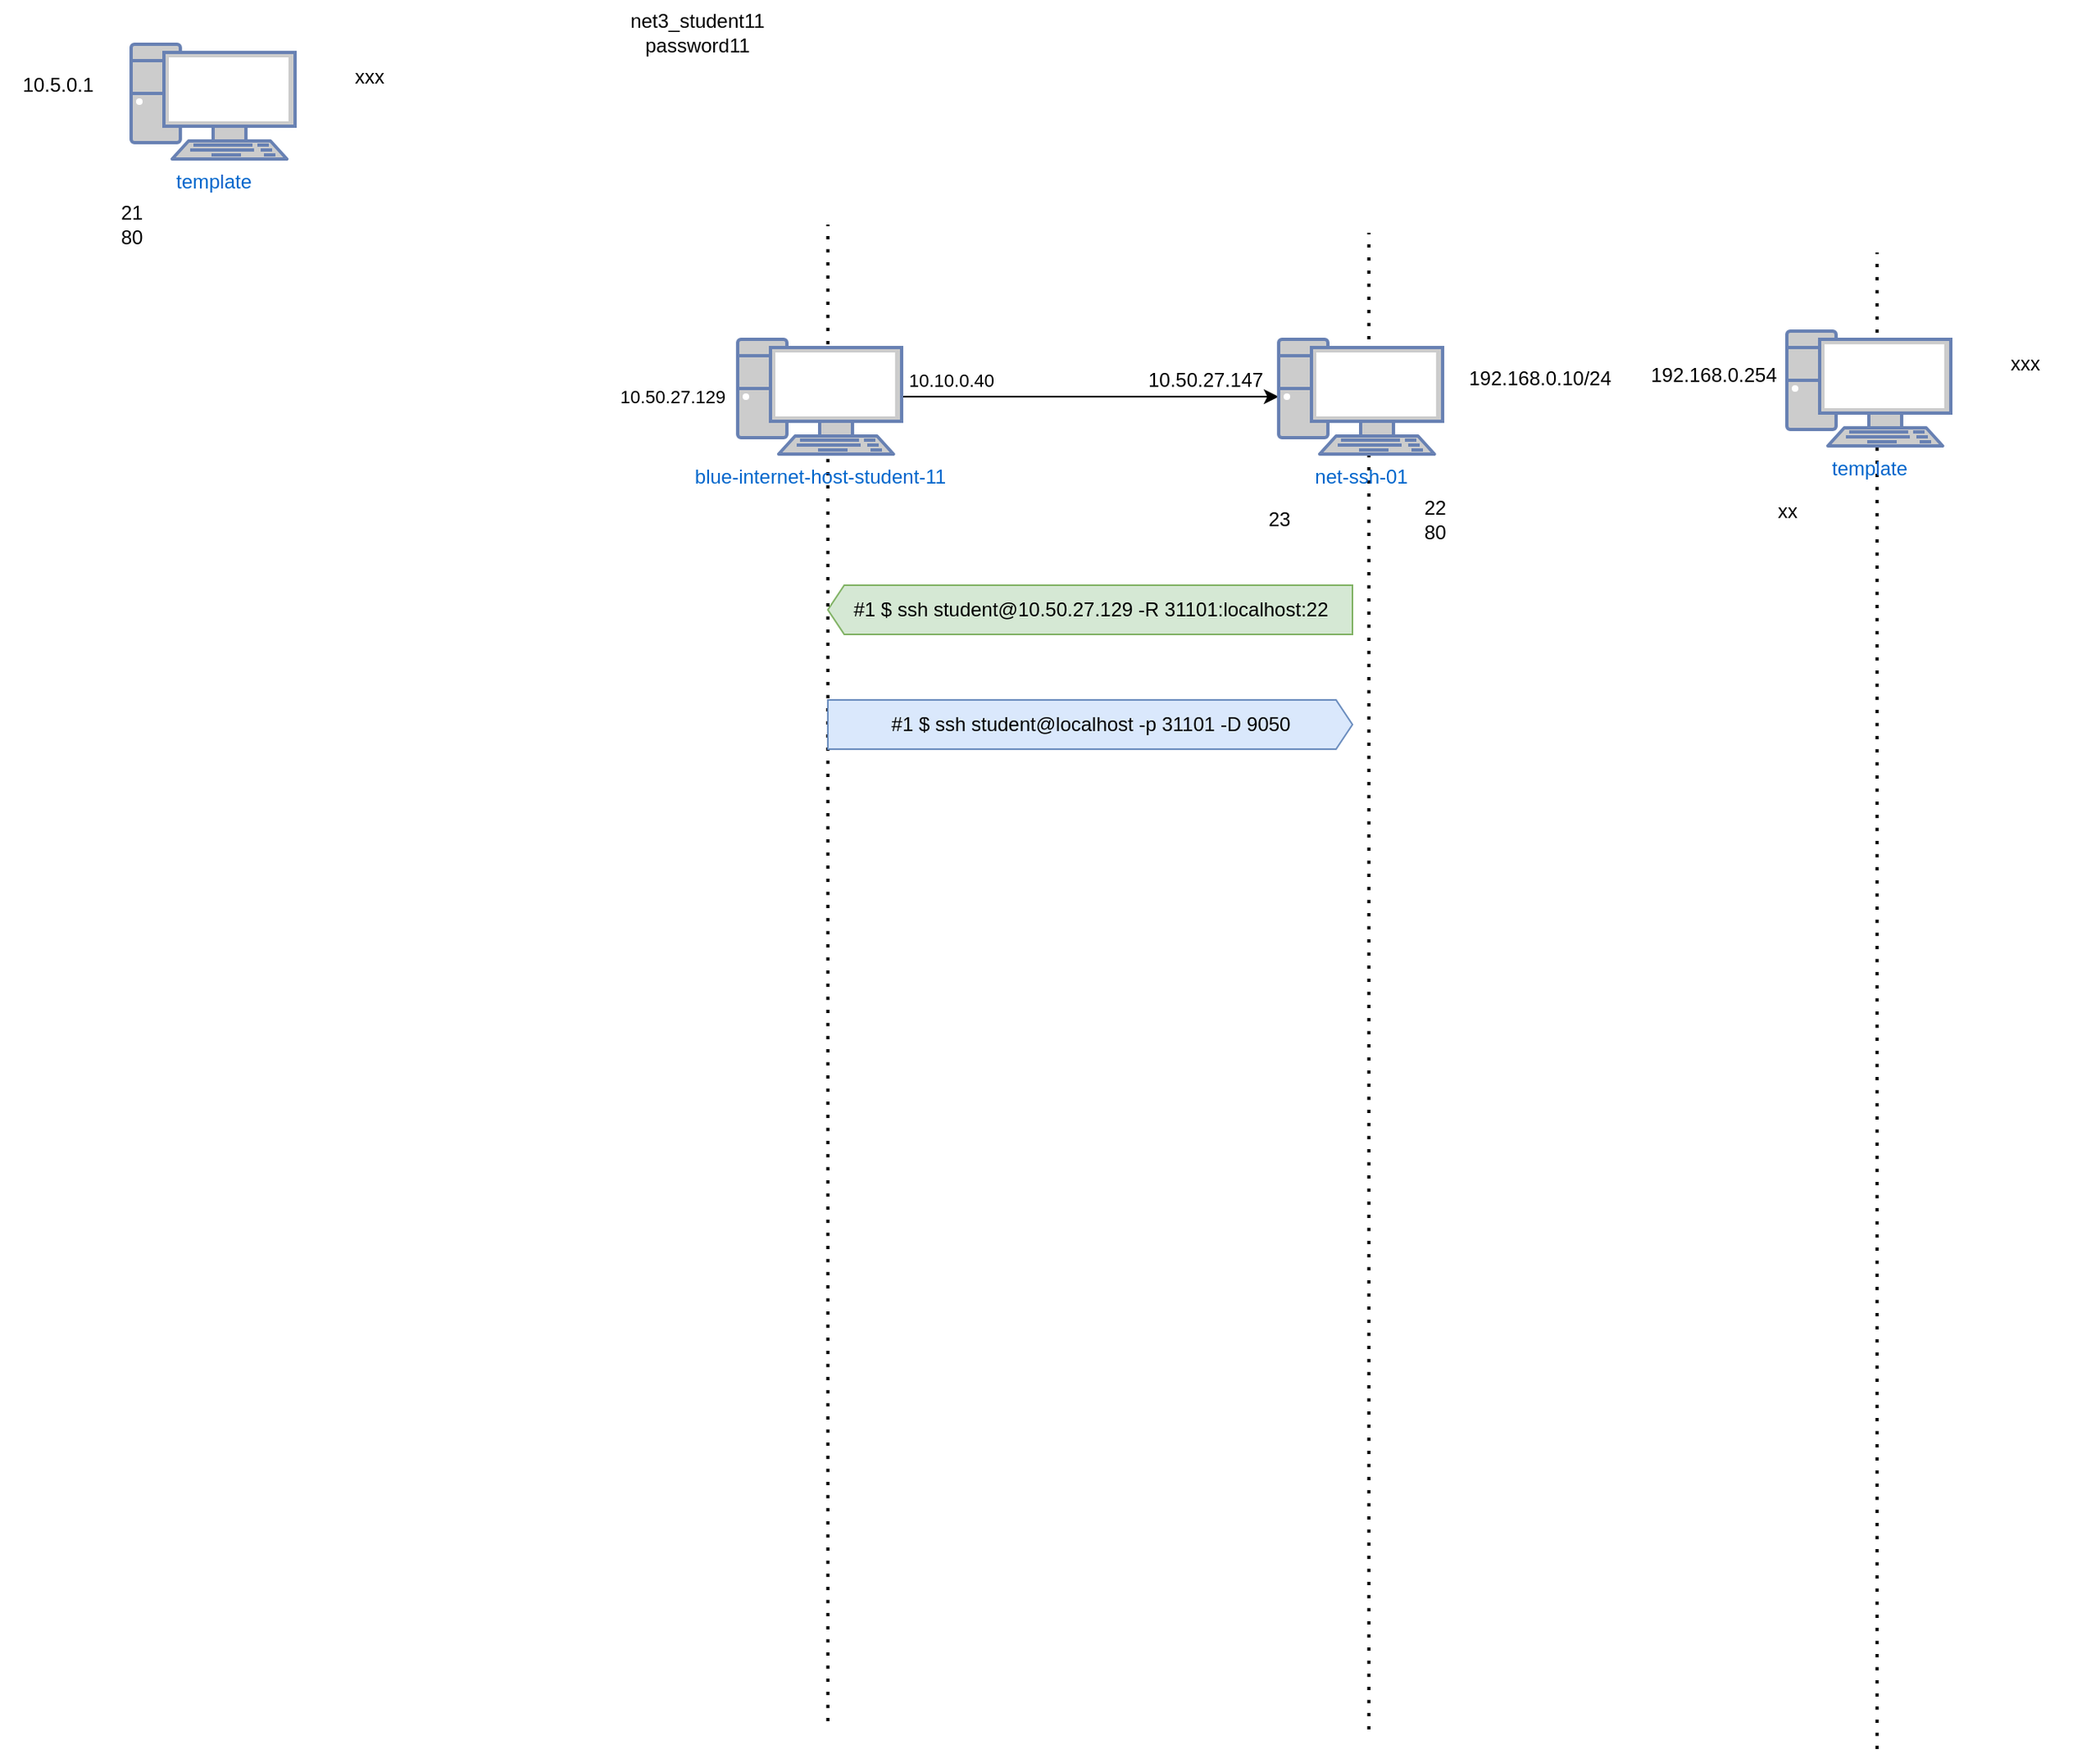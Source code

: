 <mxfile version="24.5.4" type="github">
  <diagram name="Page-1" id="zpEDcPM47LasXTqfTNNl">
    <mxGraphModel dx="2284" dy="778" grid="1" gridSize="10" guides="1" tooltips="1" connect="1" arrows="1" fold="1" page="1" pageScale="1" pageWidth="850" pageHeight="1100" math="0" shadow="0">
      <root>
        <mxCell id="0" />
        <mxCell id="1" parent="0" />
        <mxCell id="rSlo7GayfreuNFQ6bTWU-41" value="" style="endArrow=none;dashed=1;html=1;dashPattern=1 3;strokeWidth=2;rounded=0;" edge="1" parent="1">
          <mxGeometry width="50" height="50" relative="1" as="geometry">
            <mxPoint x="790" y="1100" as="sourcePoint" />
            <mxPoint x="790" y="187" as="targetPoint" />
          </mxGeometry>
        </mxCell>
        <mxCell id="rSlo7GayfreuNFQ6bTWU-40" value="" style="endArrow=none;dashed=1;html=1;dashPattern=1 3;strokeWidth=2;rounded=0;" edge="1" parent="1">
          <mxGeometry width="50" height="50" relative="1" as="geometry">
            <mxPoint x="480" y="1088" as="sourcePoint" />
            <mxPoint x="480" y="175" as="targetPoint" />
          </mxGeometry>
        </mxCell>
        <mxCell id="rSlo7GayfreuNFQ6bTWU-39" value="" style="endArrow=none;dashed=1;html=1;dashPattern=1 3;strokeWidth=2;rounded=0;" edge="1" parent="1">
          <mxGeometry width="50" height="50" relative="1" as="geometry">
            <mxPoint x="150" y="1083" as="sourcePoint" />
            <mxPoint x="150" y="170" as="targetPoint" />
          </mxGeometry>
        </mxCell>
        <mxCell id="rSlo7GayfreuNFQ6bTWU-2" value="10.50.27.129" style="edgeLabel;html=1;align=center;verticalAlign=middle;resizable=0;points=[];" vertex="1" connectable="0" parent="1">
          <mxGeometry x="55" y="275" as="geometry" />
        </mxCell>
        <mxCell id="rSlo7GayfreuNFQ6bTWU-30" style="edgeStyle=orthogonalEdgeStyle;rounded=0;orthogonalLoop=1;jettySize=auto;html=1;exitX=1;exitY=0.5;exitDx=0;exitDy=0;exitPerimeter=0;" edge="1" parent="1" source="rSlo7GayfreuNFQ6bTWU-3" target="rSlo7GayfreuNFQ6bTWU-25">
          <mxGeometry relative="1" as="geometry" />
        </mxCell>
        <mxCell id="rSlo7GayfreuNFQ6bTWU-3" value="blue-internet-host-student-11" style="fontColor=#0066CC;verticalAlign=top;verticalLabelPosition=bottom;labelPosition=center;align=center;html=1;outlineConnect=0;fillColor=#CCCCCC;strokeColor=#6881B3;gradientColor=none;gradientDirection=north;strokeWidth=2;shape=mxgraph.networks.pc;" vertex="1" parent="1">
          <mxGeometry x="95" y="240" width="100" height="70" as="geometry" />
        </mxCell>
        <mxCell id="rSlo7GayfreuNFQ6bTWU-4" value="10.10.0.40" style="edgeLabel;html=1;align=center;verticalAlign=middle;resizable=0;points=[];" vertex="1" connectable="0" parent="1">
          <mxGeometry x="225" y="265" as="geometry" />
        </mxCell>
        <mxCell id="rSlo7GayfreuNFQ6bTWU-5" value="" style="group" vertex="1" connectable="0" parent="1">
          <mxGeometry x="-310" y="40" width="225" height="150" as="geometry" />
        </mxCell>
        <mxCell id="rSlo7GayfreuNFQ6bTWU-6" value="" style="group" vertex="1" connectable="0" parent="rSlo7GayfreuNFQ6bTWU-5">
          <mxGeometry y="20" width="225" height="130" as="geometry" />
        </mxCell>
        <mxCell id="rSlo7GayfreuNFQ6bTWU-7" value="template" style="fontColor=#0066CC;verticalAlign=top;verticalLabelPosition=bottom;labelPosition=center;align=center;html=1;outlineConnect=0;fillColor=#CCCCCC;strokeColor=#6881B3;gradientColor=none;gradientDirection=north;strokeWidth=2;shape=mxgraph.networks.pc;" vertex="1" parent="rSlo7GayfreuNFQ6bTWU-6">
          <mxGeometry x="35" width="100" height="70" as="geometry" />
        </mxCell>
        <mxCell id="rSlo7GayfreuNFQ6bTWU-8" value="21&lt;div&gt;80&lt;/div&gt;" style="text;html=1;align=center;verticalAlign=middle;resizable=0;points=[];autosize=1;strokeColor=none;fillColor=none;" vertex="1" parent="rSlo7GayfreuNFQ6bTWU-6">
          <mxGeometry x="15" y="90" width="40" height="40" as="geometry" />
        </mxCell>
        <mxCell id="rSlo7GayfreuNFQ6bTWU-9" value="xxx" style="text;html=1;align=center;verticalAlign=middle;resizable=0;points=[];autosize=1;strokeColor=none;fillColor=none;" vertex="1" parent="rSlo7GayfreuNFQ6bTWU-6">
          <mxGeometry x="160" y="5" width="40" height="30" as="geometry" />
        </mxCell>
        <mxCell id="rSlo7GayfreuNFQ6bTWU-10" value="10.5.0.1" style="text;html=1;align=center;verticalAlign=middle;resizable=0;points=[];autosize=1;strokeColor=none;fillColor=none;" vertex="1" parent="rSlo7GayfreuNFQ6bTWU-6">
          <mxGeometry x="-45" y="10" width="70" height="30" as="geometry" />
        </mxCell>
        <mxCell id="rSlo7GayfreuNFQ6bTWU-23" value="" style="group" vertex="1" connectable="0" parent="1">
          <mxGeometry x="390" y="220" width="235" height="150" as="geometry" />
        </mxCell>
        <mxCell id="rSlo7GayfreuNFQ6bTWU-24" value="" style="group" vertex="1" connectable="0" parent="rSlo7GayfreuNFQ6bTWU-23">
          <mxGeometry y="20" width="235" height="130" as="geometry" />
        </mxCell>
        <mxCell id="rSlo7GayfreuNFQ6bTWU-25" value="net-ssh-01" style="fontColor=#0066CC;verticalAlign=top;verticalLabelPosition=bottom;labelPosition=center;align=center;html=1;outlineConnect=0;fillColor=#CCCCCC;strokeColor=#6881B3;gradientColor=none;gradientDirection=north;strokeWidth=2;shape=mxgraph.networks.pc;" vertex="1" parent="rSlo7GayfreuNFQ6bTWU-24">
          <mxGeometry x="35" width="100" height="70" as="geometry" />
        </mxCell>
        <mxCell id="rSlo7GayfreuNFQ6bTWU-26" value="23" style="text;html=1;align=center;verticalAlign=middle;resizable=0;points=[];autosize=1;strokeColor=none;fillColor=none;" vertex="1" parent="rSlo7GayfreuNFQ6bTWU-24">
          <mxGeometry x="15" y="95" width="40" height="30" as="geometry" />
        </mxCell>
        <mxCell id="rSlo7GayfreuNFQ6bTWU-27" value="192.168.0.10/24" style="text;html=1;align=center;verticalAlign=middle;resizable=0;points=[];autosize=1;strokeColor=none;fillColor=none;" vertex="1" parent="rSlo7GayfreuNFQ6bTWU-24">
          <mxGeometry x="139" y="9" width="110" height="30" as="geometry" />
        </mxCell>
        <mxCell id="rSlo7GayfreuNFQ6bTWU-28" value="10.50.27.147" style="text;html=1;align=center;verticalAlign=middle;resizable=0;points=[];autosize=1;strokeColor=none;fillColor=none;" vertex="1" parent="rSlo7GayfreuNFQ6bTWU-24">
          <mxGeometry x="-55" y="10" width="90" height="30" as="geometry" />
        </mxCell>
        <mxCell id="rSlo7GayfreuNFQ6bTWU-37" value="22&lt;div&gt;80&lt;/div&gt;" style="text;html=1;align=center;verticalAlign=middle;resizable=0;points=[];autosize=1;strokeColor=none;fillColor=none;" vertex="1" parent="rSlo7GayfreuNFQ6bTWU-24">
          <mxGeometry x="110" y="90" width="40" height="40" as="geometry" />
        </mxCell>
        <mxCell id="rSlo7GayfreuNFQ6bTWU-29" value="net3_student11&lt;div&gt;password11&lt;/div&gt;" style="text;html=1;align=center;verticalAlign=middle;resizable=0;points=[];autosize=1;strokeColor=none;fillColor=none;" vertex="1" parent="1">
          <mxGeometry x="15" y="33" width="110" height="40" as="geometry" />
        </mxCell>
        <mxCell id="rSlo7GayfreuNFQ6bTWU-31" value="" style="group" vertex="1" connectable="0" parent="1">
          <mxGeometry x="700" y="215" width="225" height="150" as="geometry" />
        </mxCell>
        <mxCell id="rSlo7GayfreuNFQ6bTWU-32" value="" style="group" vertex="1" connectable="0" parent="rSlo7GayfreuNFQ6bTWU-31">
          <mxGeometry y="20" width="225" height="130" as="geometry" />
        </mxCell>
        <mxCell id="rSlo7GayfreuNFQ6bTWU-33" value="template" style="fontColor=#0066CC;verticalAlign=top;verticalLabelPosition=bottom;labelPosition=center;align=center;html=1;outlineConnect=0;fillColor=#CCCCCC;strokeColor=#6881B3;gradientColor=none;gradientDirection=north;strokeWidth=2;shape=mxgraph.networks.pc;" vertex="1" parent="rSlo7GayfreuNFQ6bTWU-32">
          <mxGeometry x="35" width="100" height="70" as="geometry" />
        </mxCell>
        <mxCell id="rSlo7GayfreuNFQ6bTWU-34" value="xx" style="text;html=1;align=center;verticalAlign=middle;resizable=0;points=[];autosize=1;strokeColor=none;fillColor=none;" vertex="1" parent="rSlo7GayfreuNFQ6bTWU-32">
          <mxGeometry x="15" y="95" width="40" height="30" as="geometry" />
        </mxCell>
        <mxCell id="rSlo7GayfreuNFQ6bTWU-35" value="xxx" style="text;html=1;align=center;verticalAlign=middle;resizable=0;points=[];autosize=1;strokeColor=none;fillColor=none;" vertex="1" parent="rSlo7GayfreuNFQ6bTWU-32">
          <mxGeometry x="160" y="5" width="40" height="30" as="geometry" />
        </mxCell>
        <mxCell id="rSlo7GayfreuNFQ6bTWU-36" value="192.168.0.254" style="text;html=1;align=center;verticalAlign=middle;resizable=0;points=[];autosize=1;strokeColor=none;fillColor=none;" vertex="1" parent="rSlo7GayfreuNFQ6bTWU-32">
          <mxGeometry x="-60" y="12" width="100" height="30" as="geometry" />
        </mxCell>
        <mxCell id="rSlo7GayfreuNFQ6bTWU-38" value="#1 $ ssh student@10.50.27.129 -R 31101:localhost:22" style="html=1;shadow=0;dashed=0;align=center;verticalAlign=middle;shape=mxgraph.arrows2.arrow;dy=0;dx=10;notch=0;flipV=1;flipH=1;fillColor=#d5e8d4;strokeColor=#82b366;" vertex="1" parent="1">
          <mxGeometry x="150" y="390" width="320" height="30" as="geometry" />
        </mxCell>
        <mxCell id="rSlo7GayfreuNFQ6bTWU-42" value="#1 $ ssh student@localhost -p 31101 -D 9050" style="html=1;shadow=0;dashed=0;align=center;verticalAlign=middle;shape=mxgraph.arrows2.arrow;dy=0;dx=10;notch=0;flipV=1;flipH=0;fillColor=#dae8fc;strokeColor=#6c8ebf;" vertex="1" parent="1">
          <mxGeometry x="150" y="460" width="320" height="30" as="geometry" />
        </mxCell>
      </root>
    </mxGraphModel>
  </diagram>
</mxfile>
